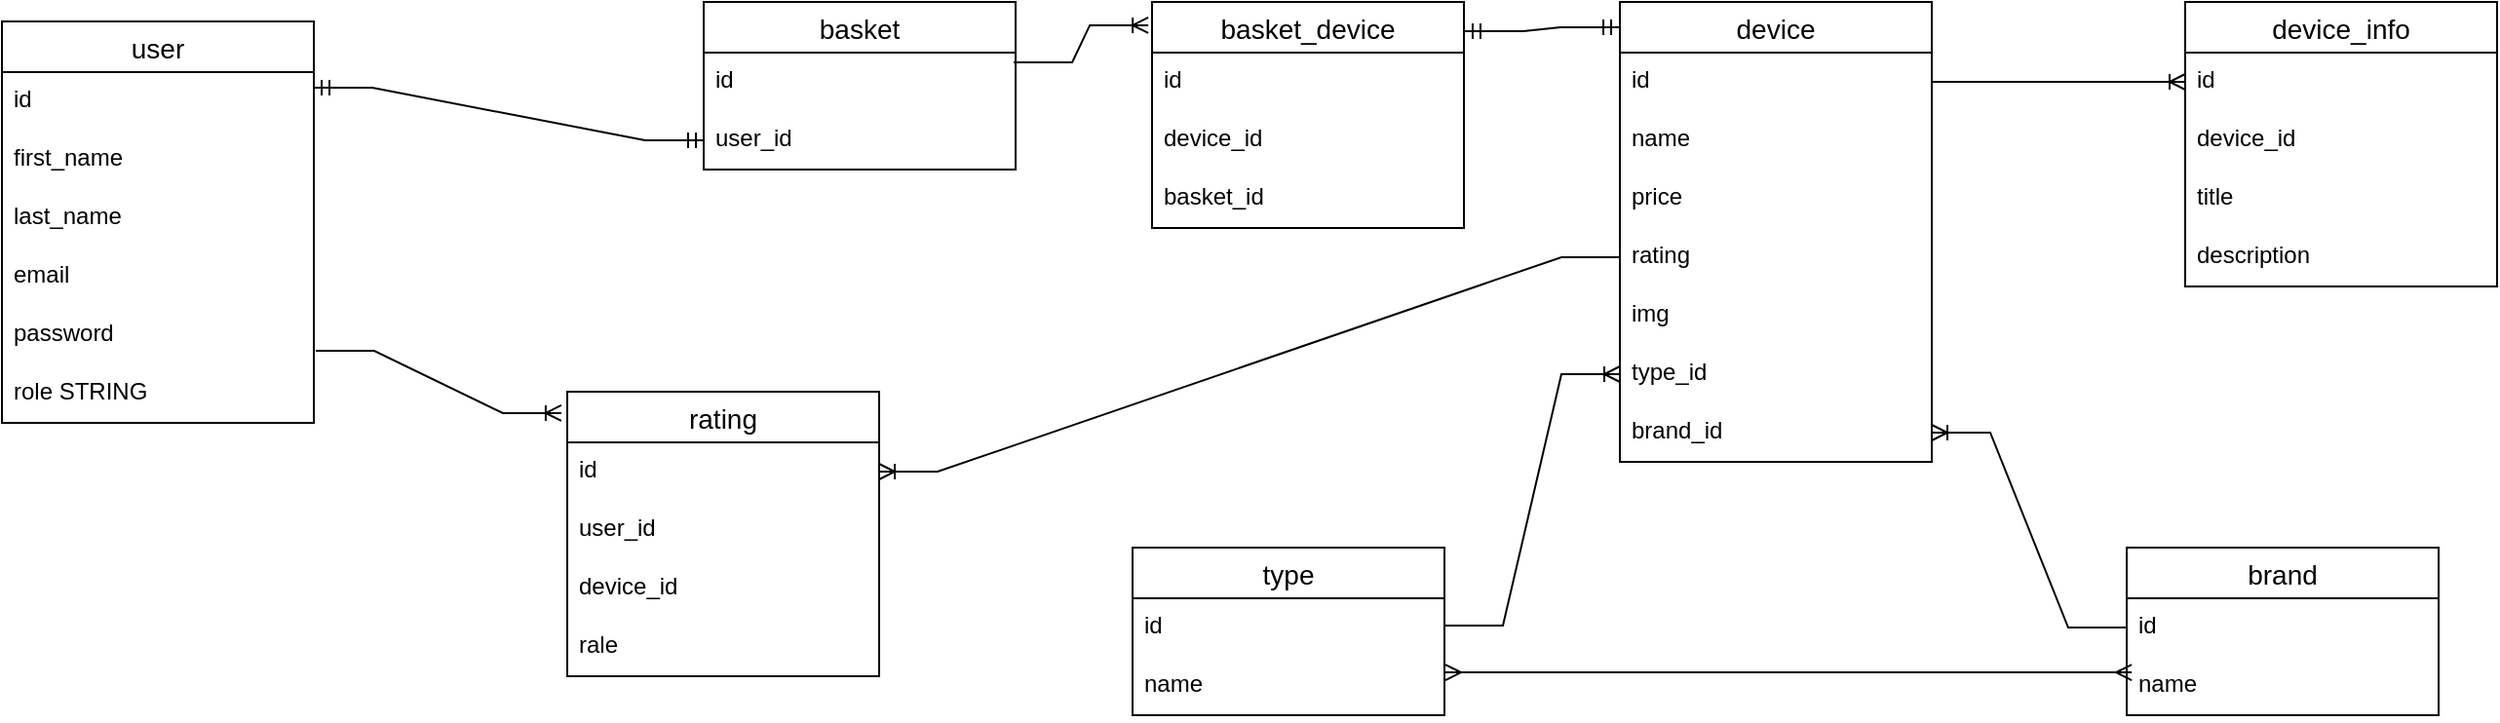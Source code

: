 <mxfile version="24.0.3" type="device">
  <diagram name="Страница — 1" id="JODdxCYHeNZdNg3_uKDr">
    <mxGraphModel dx="1510" dy="527" grid="1" gridSize="10" guides="1" tooltips="1" connect="1" arrows="1" fold="1" page="1" pageScale="1" pageWidth="827" pageHeight="1169" math="0" shadow="0">
      <root>
        <mxCell id="0" />
        <mxCell id="1" parent="0" />
        <mxCell id="5e5e5htcl6NeTD7dl5Bi-1" value="user" style="swimlane;fontStyle=0;childLayout=stackLayout;horizontal=1;startSize=26;horizontalStack=0;resizeParent=1;resizeParentMax=0;resizeLast=0;collapsible=1;marginBottom=0;align=center;fontSize=14;" parent="1" vertex="1">
          <mxGeometry x="-280" y="170" width="160" height="206" as="geometry" />
        </mxCell>
        <mxCell id="5e5e5htcl6NeTD7dl5Bi-2" value="id" style="text;strokeColor=none;fillColor=none;spacingLeft=4;spacingRight=4;overflow=hidden;rotatable=0;points=[[0,0.5],[1,0.5]];portConstraint=eastwest;fontSize=12;whiteSpace=wrap;html=1;" parent="5e5e5htcl6NeTD7dl5Bi-1" vertex="1">
          <mxGeometry y="26" width="160" height="30" as="geometry" />
        </mxCell>
        <mxCell id="aJSj2JhQuJI4bVciuD-e-47" value="first_name" style="text;strokeColor=none;fillColor=none;spacingLeft=4;spacingRight=4;overflow=hidden;rotatable=0;points=[[0,0.5],[1,0.5]];portConstraint=eastwest;fontSize=12;whiteSpace=wrap;html=1;" vertex="1" parent="5e5e5htcl6NeTD7dl5Bi-1">
          <mxGeometry y="56" width="160" height="30" as="geometry" />
        </mxCell>
        <mxCell id="aJSj2JhQuJI4bVciuD-e-48" value="last_name" style="text;strokeColor=none;fillColor=none;spacingLeft=4;spacingRight=4;overflow=hidden;rotatable=0;points=[[0,0.5],[1,0.5]];portConstraint=eastwest;fontSize=12;whiteSpace=wrap;html=1;" vertex="1" parent="5e5e5htcl6NeTD7dl5Bi-1">
          <mxGeometry y="86" width="160" height="30" as="geometry" />
        </mxCell>
        <mxCell id="5e5e5htcl6NeTD7dl5Bi-3" value="email" style="text;strokeColor=none;fillColor=none;spacingLeft=4;spacingRight=4;overflow=hidden;rotatable=0;points=[[0,0.5],[1,0.5]];portConstraint=eastwest;fontSize=12;whiteSpace=wrap;html=1;" parent="5e5e5htcl6NeTD7dl5Bi-1" vertex="1">
          <mxGeometry y="116" width="160" height="30" as="geometry" />
        </mxCell>
        <mxCell id="5e5e5htcl6NeTD7dl5Bi-4" value="password" style="text;strokeColor=none;fillColor=none;spacingLeft=4;spacingRight=4;overflow=hidden;rotatable=0;points=[[0,0.5],[1,0.5]];portConstraint=eastwest;fontSize=12;whiteSpace=wrap;html=1;" parent="5e5e5htcl6NeTD7dl5Bi-1" vertex="1">
          <mxGeometry y="146" width="160" height="30" as="geometry" />
        </mxCell>
        <mxCell id="5e5e5htcl6NeTD7dl5Bi-6" value="role STRING&amp;nbsp;" style="text;strokeColor=none;fillColor=none;spacingLeft=4;spacingRight=4;overflow=hidden;rotatable=0;points=[[0,0.5],[1,0.5]];portConstraint=eastwest;fontSize=12;whiteSpace=wrap;html=1;" parent="5e5e5htcl6NeTD7dl5Bi-1" vertex="1">
          <mxGeometry y="176" width="160" height="30" as="geometry" />
        </mxCell>
        <mxCell id="aJSj2JhQuJI4bVciuD-e-1" value="basket" style="swimlane;fontStyle=0;childLayout=stackLayout;horizontal=1;startSize=26;horizontalStack=0;resizeParent=1;resizeParentMax=0;resizeLast=0;collapsible=1;marginBottom=0;align=center;fontSize=14;" vertex="1" parent="1">
          <mxGeometry x="80" y="160" width="160" height="86" as="geometry" />
        </mxCell>
        <mxCell id="aJSj2JhQuJI4bVciuD-e-2" value="id" style="text;strokeColor=none;fillColor=none;spacingLeft=4;spacingRight=4;overflow=hidden;rotatable=0;points=[[0,0.5],[1,0.5]];portConstraint=eastwest;fontSize=12;whiteSpace=wrap;html=1;" vertex="1" parent="aJSj2JhQuJI4bVciuD-e-1">
          <mxGeometry y="26" width="160" height="30" as="geometry" />
        </mxCell>
        <mxCell id="aJSj2JhQuJI4bVciuD-e-3" value="user_id" style="text;strokeColor=none;fillColor=none;spacingLeft=4;spacingRight=4;overflow=hidden;rotatable=0;points=[[0,0.5],[1,0.5]];portConstraint=eastwest;fontSize=12;whiteSpace=wrap;html=1;" vertex="1" parent="aJSj2JhQuJI4bVciuD-e-1">
          <mxGeometry y="56" width="160" height="30" as="geometry" />
        </mxCell>
        <mxCell id="aJSj2JhQuJI4bVciuD-e-6" value="" style="edgeStyle=entityRelationEdgeStyle;fontSize=12;html=1;endArrow=ERmandOne;startArrow=ERmandOne;rounded=0;exitX=1;exitY=0.267;exitDx=0;exitDy=0;exitPerimeter=0;entryX=0;entryY=0.5;entryDx=0;entryDy=0;" edge="1" parent="1" source="5e5e5htcl6NeTD7dl5Bi-2" target="aJSj2JhQuJI4bVciuD-e-3">
          <mxGeometry width="100" height="100" relative="1" as="geometry">
            <mxPoint x="550" y="330" as="sourcePoint" />
            <mxPoint x="650" y="230" as="targetPoint" />
          </mxGeometry>
        </mxCell>
        <mxCell id="aJSj2JhQuJI4bVciuD-e-7" value="device" style="swimlane;fontStyle=0;childLayout=stackLayout;horizontal=1;startSize=26;horizontalStack=0;resizeParent=1;resizeParentMax=0;resizeLast=0;collapsible=1;marginBottom=0;align=center;fontSize=14;" vertex="1" parent="1">
          <mxGeometry x="550" y="160" width="160" height="236" as="geometry" />
        </mxCell>
        <mxCell id="aJSj2JhQuJI4bVciuD-e-8" value="id" style="text;strokeColor=none;fillColor=none;spacingLeft=4;spacingRight=4;overflow=hidden;rotatable=0;points=[[0,0.5],[1,0.5]];portConstraint=eastwest;fontSize=12;whiteSpace=wrap;html=1;" vertex="1" parent="aJSj2JhQuJI4bVciuD-e-7">
          <mxGeometry y="26" width="160" height="30" as="geometry" />
        </mxCell>
        <mxCell id="aJSj2JhQuJI4bVciuD-e-9" value="name" style="text;strokeColor=none;fillColor=none;spacingLeft=4;spacingRight=4;overflow=hidden;rotatable=0;points=[[0,0.5],[1,0.5]];portConstraint=eastwest;fontSize=12;whiteSpace=wrap;html=1;" vertex="1" parent="aJSj2JhQuJI4bVciuD-e-7">
          <mxGeometry y="56" width="160" height="30" as="geometry" />
        </mxCell>
        <mxCell id="aJSj2JhQuJI4bVciuD-e-10" value="price" style="text;strokeColor=none;fillColor=none;spacingLeft=4;spacingRight=4;overflow=hidden;rotatable=0;points=[[0,0.5],[1,0.5]];portConstraint=eastwest;fontSize=12;whiteSpace=wrap;html=1;" vertex="1" parent="aJSj2JhQuJI4bVciuD-e-7">
          <mxGeometry y="86" width="160" height="30" as="geometry" />
        </mxCell>
        <mxCell id="aJSj2JhQuJI4bVciuD-e-11" value="rating" style="text;strokeColor=none;fillColor=none;spacingLeft=4;spacingRight=4;overflow=hidden;rotatable=0;points=[[0,0.5],[1,0.5]];portConstraint=eastwest;fontSize=12;whiteSpace=wrap;html=1;" vertex="1" parent="aJSj2JhQuJI4bVciuD-e-7">
          <mxGeometry y="116" width="160" height="30" as="geometry" />
        </mxCell>
        <mxCell id="aJSj2JhQuJI4bVciuD-e-20" value="img&lt;div&gt;&lt;br&gt;&lt;/div&gt;" style="text;strokeColor=none;fillColor=none;spacingLeft=4;spacingRight=4;overflow=hidden;rotatable=0;points=[[0,0.5],[1,0.5]];portConstraint=eastwest;fontSize=12;whiteSpace=wrap;html=1;" vertex="1" parent="aJSj2JhQuJI4bVciuD-e-7">
          <mxGeometry y="146" width="160" height="30" as="geometry" />
        </mxCell>
        <mxCell id="aJSj2JhQuJI4bVciuD-e-12" value="type_id" style="text;strokeColor=none;fillColor=none;spacingLeft=4;spacingRight=4;overflow=hidden;rotatable=0;points=[[0,0.5],[1,0.5]];portConstraint=eastwest;fontSize=12;whiteSpace=wrap;html=1;" vertex="1" parent="aJSj2JhQuJI4bVciuD-e-7">
          <mxGeometry y="176" width="160" height="30" as="geometry" />
        </mxCell>
        <mxCell id="aJSj2JhQuJI4bVciuD-e-13" value="brand_id" style="text;strokeColor=none;fillColor=none;spacingLeft=4;spacingRight=4;overflow=hidden;rotatable=0;points=[[0,0.5],[1,0.5]];portConstraint=eastwest;fontSize=12;whiteSpace=wrap;html=1;" vertex="1" parent="aJSj2JhQuJI4bVciuD-e-7">
          <mxGeometry y="206" width="160" height="30" as="geometry" />
        </mxCell>
        <mxCell id="aJSj2JhQuJI4bVciuD-e-14" value="type" style="swimlane;fontStyle=0;childLayout=stackLayout;horizontal=1;startSize=26;horizontalStack=0;resizeParent=1;resizeParentMax=0;resizeLast=0;collapsible=1;marginBottom=0;align=center;fontSize=14;" vertex="1" parent="1">
          <mxGeometry x="300" y="440" width="160" height="86" as="geometry" />
        </mxCell>
        <mxCell id="aJSj2JhQuJI4bVciuD-e-15" value="id" style="text;strokeColor=none;fillColor=none;spacingLeft=4;spacingRight=4;overflow=hidden;rotatable=0;points=[[0,0.5],[1,0.5]];portConstraint=eastwest;fontSize=12;whiteSpace=wrap;html=1;" vertex="1" parent="aJSj2JhQuJI4bVciuD-e-14">
          <mxGeometry y="26" width="160" height="30" as="geometry" />
        </mxCell>
        <mxCell id="aJSj2JhQuJI4bVciuD-e-16" value="name" style="text;strokeColor=none;fillColor=none;spacingLeft=4;spacingRight=4;overflow=hidden;rotatable=0;points=[[0,0.5],[1,0.5]];portConstraint=eastwest;fontSize=12;whiteSpace=wrap;html=1;" vertex="1" parent="aJSj2JhQuJI4bVciuD-e-14">
          <mxGeometry y="56" width="160" height="30" as="geometry" />
        </mxCell>
        <mxCell id="aJSj2JhQuJI4bVciuD-e-17" value="brand" style="swimlane;fontStyle=0;childLayout=stackLayout;horizontal=1;startSize=26;horizontalStack=0;resizeParent=1;resizeParentMax=0;resizeLast=0;collapsible=1;marginBottom=0;align=center;fontSize=14;" vertex="1" parent="1">
          <mxGeometry x="810" y="440" width="160" height="86" as="geometry" />
        </mxCell>
        <mxCell id="aJSj2JhQuJI4bVciuD-e-18" value="id" style="text;strokeColor=none;fillColor=none;spacingLeft=4;spacingRight=4;overflow=hidden;rotatable=0;points=[[0,0.5],[1,0.5]];portConstraint=eastwest;fontSize=12;whiteSpace=wrap;html=1;" vertex="1" parent="aJSj2JhQuJI4bVciuD-e-17">
          <mxGeometry y="26" width="160" height="30" as="geometry" />
        </mxCell>
        <mxCell id="aJSj2JhQuJI4bVciuD-e-19" value="name" style="text;strokeColor=none;fillColor=none;spacingLeft=4;spacingRight=4;overflow=hidden;rotatable=0;points=[[0,0.5],[1,0.5]];portConstraint=eastwest;fontSize=12;whiteSpace=wrap;html=1;" vertex="1" parent="aJSj2JhQuJI4bVciuD-e-17">
          <mxGeometry y="56" width="160" height="30" as="geometry" />
        </mxCell>
        <mxCell id="aJSj2JhQuJI4bVciuD-e-21" value="" style="edgeStyle=entityRelationEdgeStyle;fontSize=12;html=1;endArrow=ERoneToMany;rounded=0;entryX=0;entryY=0.5;entryDx=0;entryDy=0;" edge="1" parent="1" target="aJSj2JhQuJI4bVciuD-e-12">
          <mxGeometry width="100" height="100" relative="1" as="geometry">
            <mxPoint x="460" y="480" as="sourcePoint" />
            <mxPoint x="560" y="380" as="targetPoint" />
          </mxGeometry>
        </mxCell>
        <mxCell id="aJSj2JhQuJI4bVciuD-e-22" value="" style="edgeStyle=entityRelationEdgeStyle;fontSize=12;html=1;endArrow=ERoneToMany;rounded=0;entryX=1;entryY=0.5;entryDx=0;entryDy=0;exitX=0;exitY=0.5;exitDx=0;exitDy=0;" edge="1" parent="1" source="aJSj2JhQuJI4bVciuD-e-18" target="aJSj2JhQuJI4bVciuD-e-13">
          <mxGeometry width="100" height="100" relative="1" as="geometry">
            <mxPoint x="630" y="547.5" as="sourcePoint" />
            <mxPoint x="720" y="418.5" as="targetPoint" />
          </mxGeometry>
        </mxCell>
        <mxCell id="aJSj2JhQuJI4bVciuD-e-23" value="" style="edgeStyle=entityRelationEdgeStyle;fontSize=12;html=1;endArrow=ERmany;startArrow=ERmany;rounded=0;entryX=0.016;entryY=0.267;entryDx=0;entryDy=0;entryPerimeter=0;exitX=1.003;exitY=0.267;exitDx=0;exitDy=0;exitPerimeter=0;" edge="1" parent="1" source="aJSj2JhQuJI4bVciuD-e-16" target="aJSj2JhQuJI4bVciuD-e-19">
          <mxGeometry width="100" height="100" relative="1" as="geometry">
            <mxPoint x="520" y="380" as="sourcePoint" />
            <mxPoint x="620" y="280" as="targetPoint" />
          </mxGeometry>
        </mxCell>
        <mxCell id="aJSj2JhQuJI4bVciuD-e-24" value="device_info" style="swimlane;fontStyle=0;childLayout=stackLayout;horizontal=1;startSize=26;horizontalStack=0;resizeParent=1;resizeParentMax=0;resizeLast=0;collapsible=1;marginBottom=0;align=center;fontSize=14;" vertex="1" parent="1">
          <mxGeometry x="840" y="160" width="160" height="146" as="geometry" />
        </mxCell>
        <mxCell id="aJSj2JhQuJI4bVciuD-e-25" value="id" style="text;strokeColor=none;fillColor=none;spacingLeft=4;spacingRight=4;overflow=hidden;rotatable=0;points=[[0,0.5],[1,0.5]];portConstraint=eastwest;fontSize=12;whiteSpace=wrap;html=1;" vertex="1" parent="aJSj2JhQuJI4bVciuD-e-24">
          <mxGeometry y="26" width="160" height="30" as="geometry" />
        </mxCell>
        <mxCell id="aJSj2JhQuJI4bVciuD-e-26" value="device_id" style="text;strokeColor=none;fillColor=none;spacingLeft=4;spacingRight=4;overflow=hidden;rotatable=0;points=[[0,0.5],[1,0.5]];portConstraint=eastwest;fontSize=12;whiteSpace=wrap;html=1;" vertex="1" parent="aJSj2JhQuJI4bVciuD-e-24">
          <mxGeometry y="56" width="160" height="30" as="geometry" />
        </mxCell>
        <mxCell id="aJSj2JhQuJI4bVciuD-e-27" value="title" style="text;strokeColor=none;fillColor=none;spacingLeft=4;spacingRight=4;overflow=hidden;rotatable=0;points=[[0,0.5],[1,0.5]];portConstraint=eastwest;fontSize=12;whiteSpace=wrap;html=1;" vertex="1" parent="aJSj2JhQuJI4bVciuD-e-24">
          <mxGeometry y="86" width="160" height="30" as="geometry" />
        </mxCell>
        <mxCell id="aJSj2JhQuJI4bVciuD-e-28" value="description" style="text;strokeColor=none;fillColor=none;spacingLeft=4;spacingRight=4;overflow=hidden;rotatable=0;points=[[0,0.5],[1,0.5]];portConstraint=eastwest;fontSize=12;whiteSpace=wrap;html=1;" vertex="1" parent="aJSj2JhQuJI4bVciuD-e-24">
          <mxGeometry y="116" width="160" height="30" as="geometry" />
        </mxCell>
        <mxCell id="aJSj2JhQuJI4bVciuD-e-29" value="" style="edgeStyle=entityRelationEdgeStyle;fontSize=12;html=1;endArrow=ERoneToMany;rounded=0;entryX=0;entryY=0.5;entryDx=0;entryDy=0;" edge="1" parent="1" source="aJSj2JhQuJI4bVciuD-e-8" target="aJSj2JhQuJI4bVciuD-e-25">
          <mxGeometry width="100" height="100" relative="1" as="geometry">
            <mxPoint x="470" y="490" as="sourcePoint" />
            <mxPoint x="560" y="361" as="targetPoint" />
          </mxGeometry>
        </mxCell>
        <mxCell id="aJSj2JhQuJI4bVciuD-e-32" value="basket_device" style="swimlane;fontStyle=0;childLayout=stackLayout;horizontal=1;startSize=26;horizontalStack=0;resizeParent=1;resizeParentMax=0;resizeLast=0;collapsible=1;marginBottom=0;align=center;fontSize=14;" vertex="1" parent="1">
          <mxGeometry x="310" y="160" width="160" height="116" as="geometry" />
        </mxCell>
        <mxCell id="aJSj2JhQuJI4bVciuD-e-33" value="id" style="text;strokeColor=none;fillColor=none;spacingLeft=4;spacingRight=4;overflow=hidden;rotatable=0;points=[[0,0.5],[1,0.5]];portConstraint=eastwest;fontSize=12;whiteSpace=wrap;html=1;" vertex="1" parent="aJSj2JhQuJI4bVciuD-e-32">
          <mxGeometry y="26" width="160" height="30" as="geometry" />
        </mxCell>
        <mxCell id="aJSj2JhQuJI4bVciuD-e-34" value="device_id" style="text;strokeColor=none;fillColor=none;spacingLeft=4;spacingRight=4;overflow=hidden;rotatable=0;points=[[0,0.5],[1,0.5]];portConstraint=eastwest;fontSize=12;whiteSpace=wrap;html=1;" vertex="1" parent="aJSj2JhQuJI4bVciuD-e-32">
          <mxGeometry y="56" width="160" height="30" as="geometry" />
        </mxCell>
        <mxCell id="aJSj2JhQuJI4bVciuD-e-35" value="basket_id" style="text;strokeColor=none;fillColor=none;spacingLeft=4;spacingRight=4;overflow=hidden;rotatable=0;points=[[0,0.5],[1,0.5]];portConstraint=eastwest;fontSize=12;whiteSpace=wrap;html=1;" vertex="1" parent="aJSj2JhQuJI4bVciuD-e-32">
          <mxGeometry y="86" width="160" height="30" as="geometry" />
        </mxCell>
        <mxCell id="aJSj2JhQuJI4bVciuD-e-36" value="" style="edgeStyle=entityRelationEdgeStyle;fontSize=12;html=1;endArrow=ERmandOne;startArrow=ERmandOne;rounded=0;exitX=1.003;exitY=0.129;exitDx=0;exitDy=0;exitPerimeter=0;entryX=-0.003;entryY=0.055;entryDx=0;entryDy=0;entryPerimeter=0;" edge="1" parent="1" source="aJSj2JhQuJI4bVciuD-e-32" target="aJSj2JhQuJI4bVciuD-e-7">
          <mxGeometry width="100" height="100" relative="1" as="geometry">
            <mxPoint x="-20" y="204" as="sourcePoint" />
            <mxPoint x="90" y="241" as="targetPoint" />
          </mxGeometry>
        </mxCell>
        <mxCell id="aJSj2JhQuJI4bVciuD-e-37" value="" style="edgeStyle=entityRelationEdgeStyle;fontSize=12;html=1;endArrow=ERoneToMany;rounded=0;entryX=-0.012;entryY=0.103;entryDx=0;entryDy=0;entryPerimeter=0;exitX=0.994;exitY=0.167;exitDx=0;exitDy=0;exitPerimeter=0;" edge="1" parent="1" source="aJSj2JhQuJI4bVciuD-e-2" target="aJSj2JhQuJI4bVciuD-e-32">
          <mxGeometry width="100" height="100" relative="1" as="geometry">
            <mxPoint x="470" y="490" as="sourcePoint" />
            <mxPoint x="560" y="361" as="targetPoint" />
          </mxGeometry>
        </mxCell>
        <mxCell id="aJSj2JhQuJI4bVciuD-e-38" value="rating" style="swimlane;fontStyle=0;childLayout=stackLayout;horizontal=1;startSize=26;horizontalStack=0;resizeParent=1;resizeParentMax=0;resizeLast=0;collapsible=1;marginBottom=0;align=center;fontSize=14;" vertex="1" parent="1">
          <mxGeometry x="10" y="360" width="160" height="146" as="geometry" />
        </mxCell>
        <mxCell id="aJSj2JhQuJI4bVciuD-e-39" value="id" style="text;strokeColor=none;fillColor=none;spacingLeft=4;spacingRight=4;overflow=hidden;rotatable=0;points=[[0,0.5],[1,0.5]];portConstraint=eastwest;fontSize=12;whiteSpace=wrap;html=1;" vertex="1" parent="aJSj2JhQuJI4bVciuD-e-38">
          <mxGeometry y="26" width="160" height="30" as="geometry" />
        </mxCell>
        <mxCell id="aJSj2JhQuJI4bVciuD-e-41" value="user_id" style="text;strokeColor=none;fillColor=none;spacingLeft=4;spacingRight=4;overflow=hidden;rotatable=0;points=[[0,0.5],[1,0.5]];portConstraint=eastwest;fontSize=12;whiteSpace=wrap;html=1;" vertex="1" parent="aJSj2JhQuJI4bVciuD-e-38">
          <mxGeometry y="56" width="160" height="30" as="geometry" />
        </mxCell>
        <mxCell id="aJSj2JhQuJI4bVciuD-e-40" value="device_id" style="text;strokeColor=none;fillColor=none;spacingLeft=4;spacingRight=4;overflow=hidden;rotatable=0;points=[[0,0.5],[1,0.5]];portConstraint=eastwest;fontSize=12;whiteSpace=wrap;html=1;" vertex="1" parent="aJSj2JhQuJI4bVciuD-e-38">
          <mxGeometry y="86" width="160" height="30" as="geometry" />
        </mxCell>
        <mxCell id="aJSj2JhQuJI4bVciuD-e-42" value="rale" style="text;strokeColor=none;fillColor=none;spacingLeft=4;spacingRight=4;overflow=hidden;rotatable=0;points=[[0,0.5],[1,0.5]];portConstraint=eastwest;fontSize=12;whiteSpace=wrap;html=1;" vertex="1" parent="aJSj2JhQuJI4bVciuD-e-38">
          <mxGeometry y="116" width="160" height="30" as="geometry" />
        </mxCell>
        <mxCell id="aJSj2JhQuJI4bVciuD-e-43" value="" style="edgeStyle=entityRelationEdgeStyle;fontSize=12;html=1;endArrow=ERoneToMany;rounded=0;entryX=-0.019;entryY=0.075;entryDx=0;entryDy=0;exitX=1.006;exitY=0.767;exitDx=0;exitDy=0;exitPerimeter=0;entryPerimeter=0;" edge="1" parent="1" source="5e5e5htcl6NeTD7dl5Bi-4" target="aJSj2JhQuJI4bVciuD-e-38">
          <mxGeometry width="100" height="100" relative="1" as="geometry">
            <mxPoint x="249" y="201" as="sourcePoint" />
            <mxPoint x="318" y="182" as="targetPoint" />
          </mxGeometry>
        </mxCell>
        <mxCell id="aJSj2JhQuJI4bVciuD-e-45" value="" style="edgeStyle=entityRelationEdgeStyle;fontSize=12;html=1;endArrow=ERoneToMany;rounded=0;entryX=1;entryY=0.5;entryDx=0;entryDy=0;exitX=0;exitY=0.5;exitDx=0;exitDy=0;" edge="1" parent="1" source="aJSj2JhQuJI4bVciuD-e-11" target="aJSj2JhQuJI4bVciuD-e-39">
          <mxGeometry width="100" height="100" relative="1" as="geometry">
            <mxPoint x="259" y="211" as="sourcePoint" />
            <mxPoint x="328" y="192" as="targetPoint" />
          </mxGeometry>
        </mxCell>
      </root>
    </mxGraphModel>
  </diagram>
</mxfile>
